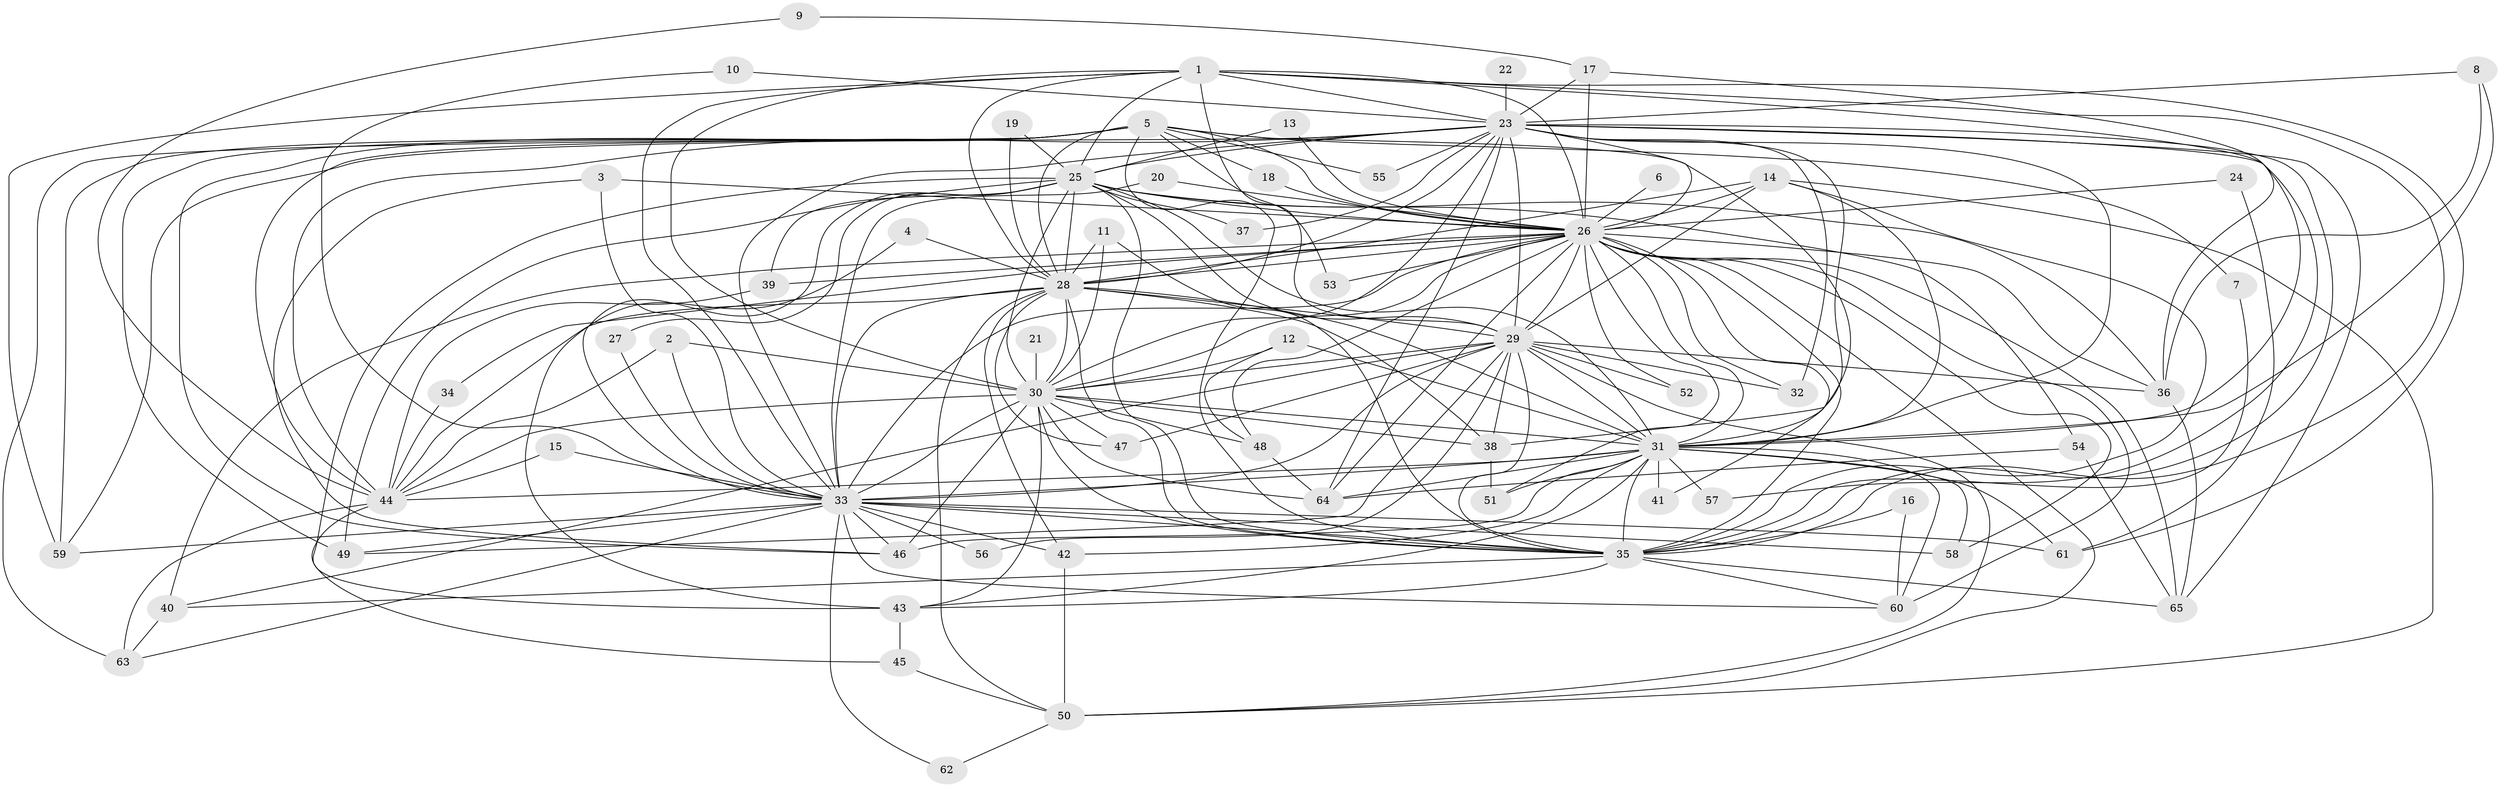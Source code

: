 // original degree distribution, {43: 0.007692307692307693, 26: 0.007692307692307693, 20: 0.015384615384615385, 19: 0.007692307692307693, 24: 0.007692307692307693, 23: 0.007692307692307693, 21: 0.007692307692307693, 25: 0.007692307692307693, 11: 0.007692307692307693, 5: 0.046153846153846156, 6: 0.015384615384615385, 4: 0.12307692307692308, 9: 0.015384615384615385, 3: 0.2, 2: 0.5230769230769231}
// Generated by graph-tools (version 1.1) at 2025/49/03/09/25 03:49:32]
// undirected, 65 vertices, 199 edges
graph export_dot {
graph [start="1"]
  node [color=gray90,style=filled];
  1;
  2;
  3;
  4;
  5;
  6;
  7;
  8;
  9;
  10;
  11;
  12;
  13;
  14;
  15;
  16;
  17;
  18;
  19;
  20;
  21;
  22;
  23;
  24;
  25;
  26;
  27;
  28;
  29;
  30;
  31;
  32;
  33;
  34;
  35;
  36;
  37;
  38;
  39;
  40;
  41;
  42;
  43;
  44;
  45;
  46;
  47;
  48;
  49;
  50;
  51;
  52;
  53;
  54;
  55;
  56;
  57;
  58;
  59;
  60;
  61;
  62;
  63;
  64;
  65;
  1 -- 23 [weight=1.0];
  1 -- 25 [weight=1.0];
  1 -- 26 [weight=1.0];
  1 -- 28 [weight=1.0];
  1 -- 29 [weight=1.0];
  1 -- 30 [weight=1.0];
  1 -- 31 [weight=1.0];
  1 -- 33 [weight=1.0];
  1 -- 35 [weight=1.0];
  1 -- 59 [weight=1.0];
  1 -- 61 [weight=1.0];
  2 -- 30 [weight=1.0];
  2 -- 33 [weight=1.0];
  2 -- 44 [weight=1.0];
  3 -- 26 [weight=1.0];
  3 -- 33 [weight=1.0];
  3 -- 46 [weight=1.0];
  4 -- 28 [weight=1.0];
  4 -- 43 [weight=1.0];
  5 -- 7 [weight=1.0];
  5 -- 18 [weight=1.0];
  5 -- 26 [weight=1.0];
  5 -- 28 [weight=1.0];
  5 -- 31 [weight=1.0];
  5 -- 35 [weight=1.0];
  5 -- 44 [weight=1.0];
  5 -- 46 [weight=1.0];
  5 -- 49 [weight=1.0];
  5 -- 53 [weight=1.0];
  5 -- 55 [weight=2.0];
  5 -- 59 [weight=1.0];
  5 -- 63 [weight=1.0];
  6 -- 26 [weight=1.0];
  7 -- 35 [weight=1.0];
  8 -- 23 [weight=1.0];
  8 -- 31 [weight=1.0];
  8 -- 36 [weight=1.0];
  9 -- 17 [weight=1.0];
  9 -- 44 [weight=1.0];
  10 -- 23 [weight=1.0];
  10 -- 33 [weight=1.0];
  11 -- 28 [weight=1.0];
  11 -- 30 [weight=1.0];
  11 -- 35 [weight=1.0];
  12 -- 30 [weight=1.0];
  12 -- 31 [weight=1.0];
  12 -- 48 [weight=1.0];
  13 -- 25 [weight=1.0];
  13 -- 26 [weight=1.0];
  14 -- 26 [weight=2.0];
  14 -- 28 [weight=1.0];
  14 -- 29 [weight=1.0];
  14 -- 31 [weight=1.0];
  14 -- 35 [weight=1.0];
  14 -- 50 [weight=1.0];
  15 -- 33 [weight=1.0];
  15 -- 44 [weight=1.0];
  16 -- 35 [weight=1.0];
  16 -- 60 [weight=1.0];
  17 -- 23 [weight=1.0];
  17 -- 26 [weight=1.0];
  17 -- 36 [weight=1.0];
  18 -- 26 [weight=1.0];
  19 -- 25 [weight=1.0];
  19 -- 28 [weight=1.0];
  20 -- 26 [weight=1.0];
  20 -- 33 [weight=1.0];
  21 -- 30 [weight=1.0];
  22 -- 23 [weight=1.0];
  23 -- 25 [weight=1.0];
  23 -- 26 [weight=2.0];
  23 -- 28 [weight=1.0];
  23 -- 29 [weight=1.0];
  23 -- 30 [weight=1.0];
  23 -- 31 [weight=1.0];
  23 -- 32 [weight=2.0];
  23 -- 33 [weight=1.0];
  23 -- 35 [weight=1.0];
  23 -- 37 [weight=1.0];
  23 -- 38 [weight=1.0];
  23 -- 44 [weight=1.0];
  23 -- 55 [weight=2.0];
  23 -- 57 [weight=1.0];
  23 -- 59 [weight=1.0];
  23 -- 64 [weight=2.0];
  23 -- 65 [weight=1.0];
  24 -- 26 [weight=1.0];
  24 -- 61 [weight=1.0];
  25 -- 26 [weight=2.0];
  25 -- 27 [weight=1.0];
  25 -- 28 [weight=1.0];
  25 -- 29 [weight=1.0];
  25 -- 30 [weight=1.0];
  25 -- 31 [weight=1.0];
  25 -- 33 [weight=1.0];
  25 -- 35 [weight=1.0];
  25 -- 36 [weight=1.0];
  25 -- 37 [weight=1.0];
  25 -- 39 [weight=1.0];
  25 -- 43 [weight=1.0];
  25 -- 49 [weight=1.0];
  25 -- 54 [weight=1.0];
  26 -- 28 [weight=1.0];
  26 -- 29 [weight=2.0];
  26 -- 30 [weight=1.0];
  26 -- 31 [weight=1.0];
  26 -- 32 [weight=1.0];
  26 -- 33 [weight=2.0];
  26 -- 34 [weight=1.0];
  26 -- 35 [weight=1.0];
  26 -- 36 [weight=1.0];
  26 -- 39 [weight=1.0];
  26 -- 40 [weight=1.0];
  26 -- 41 [weight=1.0];
  26 -- 48 [weight=1.0];
  26 -- 50 [weight=1.0];
  26 -- 51 [weight=1.0];
  26 -- 52 [weight=1.0];
  26 -- 53 [weight=1.0];
  26 -- 58 [weight=2.0];
  26 -- 60 [weight=2.0];
  26 -- 64 [weight=1.0];
  26 -- 65 [weight=1.0];
  27 -- 33 [weight=1.0];
  28 -- 29 [weight=1.0];
  28 -- 30 [weight=1.0];
  28 -- 31 [weight=1.0];
  28 -- 33 [weight=1.0];
  28 -- 35 [weight=2.0];
  28 -- 38 [weight=1.0];
  28 -- 42 [weight=1.0];
  28 -- 44 [weight=1.0];
  28 -- 47 [weight=1.0];
  28 -- 50 [weight=1.0];
  29 -- 30 [weight=1.0];
  29 -- 31 [weight=1.0];
  29 -- 32 [weight=1.0];
  29 -- 33 [weight=1.0];
  29 -- 35 [weight=1.0];
  29 -- 36 [weight=1.0];
  29 -- 38 [weight=1.0];
  29 -- 40 [weight=1.0];
  29 -- 47 [weight=1.0];
  29 -- 49 [weight=1.0];
  29 -- 50 [weight=1.0];
  29 -- 52 [weight=1.0];
  29 -- 56 [weight=1.0];
  30 -- 31 [weight=1.0];
  30 -- 33 [weight=1.0];
  30 -- 35 [weight=1.0];
  30 -- 38 [weight=1.0];
  30 -- 43 [weight=1.0];
  30 -- 44 [weight=1.0];
  30 -- 46 [weight=1.0];
  30 -- 47 [weight=1.0];
  30 -- 48 [weight=1.0];
  30 -- 64 [weight=1.0];
  31 -- 33 [weight=1.0];
  31 -- 35 [weight=1.0];
  31 -- 41 [weight=1.0];
  31 -- 42 [weight=1.0];
  31 -- 43 [weight=1.0];
  31 -- 44 [weight=1.0];
  31 -- 46 [weight=1.0];
  31 -- 51 [weight=1.0];
  31 -- 57 [weight=1.0];
  31 -- 58 [weight=1.0];
  31 -- 60 [weight=1.0];
  31 -- 61 [weight=1.0];
  31 -- 64 [weight=1.0];
  33 -- 35 [weight=1.0];
  33 -- 42 [weight=1.0];
  33 -- 46 [weight=1.0];
  33 -- 49 [weight=1.0];
  33 -- 56 [weight=1.0];
  33 -- 58 [weight=1.0];
  33 -- 59 [weight=1.0];
  33 -- 60 [weight=1.0];
  33 -- 61 [weight=1.0];
  33 -- 62 [weight=1.0];
  33 -- 63 [weight=1.0];
  34 -- 44 [weight=1.0];
  35 -- 40 [weight=1.0];
  35 -- 43 [weight=1.0];
  35 -- 60 [weight=1.0];
  35 -- 65 [weight=1.0];
  36 -- 65 [weight=1.0];
  38 -- 51 [weight=1.0];
  39 -- 44 [weight=1.0];
  40 -- 63 [weight=1.0];
  42 -- 50 [weight=1.0];
  43 -- 45 [weight=1.0];
  44 -- 45 [weight=1.0];
  44 -- 63 [weight=1.0];
  45 -- 50 [weight=1.0];
  48 -- 64 [weight=1.0];
  50 -- 62 [weight=1.0];
  54 -- 64 [weight=1.0];
  54 -- 65 [weight=1.0];
}

